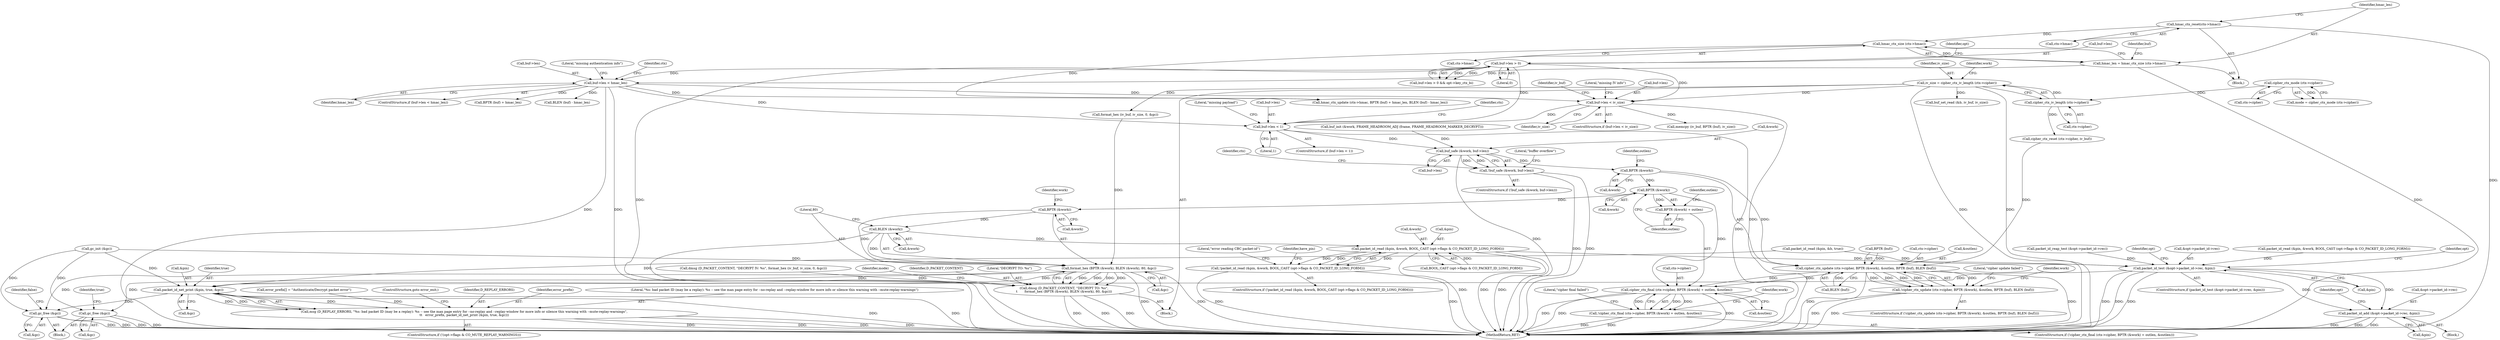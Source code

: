 digraph "0_openvpn_11d21349a4e7e38a025849479b36ace7c2eec2ee@pointer" {
"1000280" [label="(Call,buf->len < 1)"];
"1000133" [label="(Call,buf->len > 0)"];
"1000174" [label="(Call,buf->len < hmac_len)"];
"1000167" [label="(Call,hmac_len = hmac_ctx_size (ctx->hmac))"];
"1000169" [label="(Call,hmac_ctx_size (ctx->hmac))"];
"1000163" [label="(Call,hmac_ctx_reset(ctx->hmac))"];
"1000248" [label="(Call,buf->len < iv_size)"];
"1000223" [label="(Call,iv_size = cipher_ctx_iv_length (ctx->cipher))"];
"1000225" [label="(Call,cipher_ctx_iv_length (ctx->cipher))"];
"1000218" [label="(Call,cipher_ctx_mode (ctx->cipher))"];
"1000298" [label="(Call,buf_safe (&work, buf->len))"];
"1000297" [label="(Call,!buf_safe (&work, buf->len))"];
"1000312" [label="(Call,BPTR (&work))"];
"1000308" [label="(Call,cipher_ctx_update (ctx->cipher, BPTR (&work), &outlen, BPTR (buf), BLEN (buf)))"];
"1000307" [label="(Call,!cipher_ctx_update (ctx->cipher, BPTR (&work), &outlen, BPTR (buf), BLEN (buf)))"];
"1000330" [label="(Call,cipher_ctx_final (ctx->cipher, BPTR (&work) + outlen, &outlen))"];
"1000329" [label="(Call,!cipher_ctx_final (ctx->cipher, BPTR (&work) + outlen, &outlen))"];
"1000335" [label="(Call,BPTR (&work))"];
"1000334" [label="(Call,BPTR (&work) + outlen)"];
"1000352" [label="(Call,BPTR (&work))"];
"1000351" [label="(Call,format_hex (BPTR (&work), BLEN (&work), 80, &gc))"];
"1000348" [label="(Call,dmsg (D_PACKET_CONTENT, \"DECRYPT TO: %s\",\n\t       format_hex (BPTR (&work), BLEN (&work), 80, &gc)))"];
"1000528" [label="(Call,packet_id_net_print (&pin, true, &gc))"];
"1000524" [label="(Call,msg (D_REPLAY_ERRORS, \"%s: bad packet ID (may be a replay): %s -- see the man page entry for --no-replay and --replay-window for more info or silence this warning with --mute-replay-warnings\",\n\t\t   error_prefix, packet_id_net_print (&pin, true, &gc)))"];
"1000551" [label="(Call,gc_free (&gc))"];
"1000539" [label="(Call,gc_free (&gc))"];
"1000355" [label="(Call,BLEN (&work))"];
"1000374" [label="(Call,packet_id_read (&pin, &work, BOOL_CAST (opt->flags & CO_PACKET_ID_LONG_FORM)))"];
"1000373" [label="(Call,!packet_id_read (&pin, &work, BOOL_CAST (opt->flags & CO_PACKET_ID_LONG_FORM)))"];
"1000479" [label="(Call,packet_id_test (&opt->packet_id->rec, &pin))"];
"1000489" [label="(Call,packet_id_add (&opt->packet_id->rec, &pin))"];
"1000167" [label="(Call,hmac_len = hmac_ctx_size (ctx->hmac))"];
"1000183" [label="(Identifier,ctx)"];
"1000173" [label="(ControlStructure,if (buf->len < hmac_len))"];
"1000169" [label="(Call,hmac_ctx_size (ctx->hmac))"];
"1000168" [label="(Identifier,hmac_len)"];
"1000223" [label="(Call,iv_size = cipher_ctx_iv_length (ctx->cipher))"];
"1000137" [label="(Literal,0)"];
"1000532" [label="(Call,&gc)"];
"1000296" [label="(ControlStructure,if (!buf_safe (&work, buf->len)))"];
"1000307" [label="(Call,!cipher_ctx_update (ctx->cipher, BPTR (&work), &outlen, BPTR (buf), BLEN (buf)))"];
"1000496" [label="(Call,&pin)"];
"1000340" [label="(Identifier,outlen)"];
"1000531" [label="(Identifier,true)"];
"1000345" [label="(Identifier,work)"];
"1000319" [label="(Call,BLEN (buf))"];
"1000330" [label="(Call,cipher_ctx_final (ctx->cipher, BPTR (&work) + outlen, &outlen))"];
"1000185" [label="(Call,BPTR (buf) + hmac_len)"];
"1000351" [label="(Call,format_hex (BPTR (&work), BLEN (&work), 80, &gc))"];
"1000139" [label="(Identifier,opt)"];
"1000556" [label="(MethodReturn,RET)"];
"1000334" [label="(Call,BPTR (&work) + outlen)"];
"1000348" [label="(Call,dmsg (D_PACKET_CONTENT, \"DECRYPT TO: %s\",\n\t       format_hex (BPTR (&work), BLEN (&work), 80, &gc)))"];
"1000317" [label="(Call,BPTR (buf))"];
"1000178" [label="(Identifier,hmac_len)"];
"1000373" [label="(Call,!packet_id_read (&pin, &work, BOOL_CAST (opt->flags & CO_PACKET_ID_LONG_FORM)))"];
"1000273" [label="(Call,format_hex (iv_buf, iv_size, 0, &gc))"];
"1000555" [label="(Identifier,false)"];
"1000335" [label="(Call,BPTR (&work))"];
"1000306" [label="(ControlStructure,if (!cipher_ctx_update (ctx->cipher, BPTR (&work), &outlen, BPTR (buf), BLEN (buf))))"];
"1000281" [label="(Call,buf->len)"];
"1000280" [label="(Call,buf->len < 1)"];
"1000517" [label="(ControlStructure,if (!(opt->flags & CO_MUTE_REPLAY_WARNINGS)))"];
"1000226" [label="(Call,ctx->cipher)"];
"1000298" [label="(Call,buf_safe (&work, buf->len))"];
"1000175" [label="(Call,buf->len)"];
"1000534" [label="(ControlStructure,goto error_exit;)"];
"1000357" [label="(Identifier,work)"];
"1000325" [label="(Identifier,work)"];
"1000163" [label="(Call,hmac_ctx_reset(ctx->hmac))"];
"1000524" [label="(Call,msg (D_REPLAY_ERRORS, \"%s: bad packet ID (may be a replay): %s -- see the man page entry for --no-replay and --replay-window for more info or silence this warning with --mute-replay-warnings\",\n\t\t   error_prefix, packet_id_net_print (&pin, true, &gc)))"];
"1000181" [label="(Call,hmac_ctx_update (ctx->hmac, BPTR (buf) + hmac_len, BLEN (buf) - hmac_len))"];
"1000322" [label="(Literal,\"cipher update failed\")"];
"1000134" [label="(Call,buf->len)"];
"1000247" [label="(ControlStructure,if (buf->len < iv_size))"];
"1000128" [label="(Call,gc_init (&gc))"];
"1000339" [label="(Call,&outlen)"];
"1000234" [label="(Identifier,work)"];
"1000342" [label="(Literal,\"cipher final failed\")"];
"1000525" [label="(Identifier,D_REPLAY_ERRORS)"];
"1000299" [label="(Call,&work)"];
"1000316" [label="(Identifier,outlen)"];
"1000305" [label="(Literal,\"buffer overflow\")"];
"1000225" [label="(Call,cipher_ctx_iv_length (ctx->cipher))"];
"1000248" [label="(Call,buf->len < iv_size)"];
"1000349" [label="(Identifier,D_PACKET_CONTENT)"];
"1000350" [label="(Literal,\"DECRYPT TO: %s\")"];
"1000232" [label="(Call,buf_init (&work, FRAME_HEADROOM_ADJ (frame, FRAME_HEADROOM_MARKER_DECRYPT)))"];
"1000270" [label="(Call,dmsg (D_PACKET_CONTENT, \"DECRYPT IV: %s\", format_hex (iv_buf, iv_size, 0, &gc)))"];
"1000352" [label="(Call,BPTR (&work))"];
"1000353" [label="(Call,&work)"];
"1000356" [label="(Call,&work)"];
"1000488" [label="(Block,)"];
"1000529" [label="(Call,&pin)"];
"1000309" [label="(Call,ctx->cipher)"];
"1000478" [label="(ControlStructure,if (packet_id_test (&opt->packet_id->rec, &pin)))"];
"1000189" [label="(Call,BLEN (buf) - hmac_len)"];
"1000308" [label="(Call,cipher_ctx_update (ctx->cipher, BPTR (&work), &outlen, BPTR (buf), BLEN (buf)))"];
"1000374" [label="(Call,packet_id_read (&pin, &work, BOOL_CAST (opt->flags & CO_PACKET_ID_LONG_FORM)))"];
"1000377" [label="(Call,&work)"];
"1000336" [label="(Call,&work)"];
"1000132" [label="(Call,buf->len > 0 && opt->key_ctx_bi)"];
"1000539" [label="(Call,gc_free (&gc))"];
"1000446" [label="(Call,packet_id_read (&pin, &work, BOOL_CAST (opt->flags & CO_PACKET_ID_LONG_FORM)))"];
"1000418" [label="(Call,packet_id_read (&pin, &b, true))"];
"1000521" [label="(Identifier,opt)"];
"1000359" [label="(Call,&gc)"];
"1000527" [label="(Identifier,error_prefix)"];
"1000543" [label="(Identifier,true)"];
"1000122" [label="(Block,)"];
"1000379" [label="(Call,BOOL_CAST (opt->flags & CO_PACKET_ID_LONG_FORM))"];
"1000479" [label="(Call,packet_id_test (&opt->packet_id->rec, &pin))"];
"1000133" [label="(Call,buf->len > 0)"];
"1000372" [label="(ControlStructure,if (!packet_id_read (&pin, &work, BOOL_CAST (opt->flags & CO_PACKET_ID_LONG_FORM))))"];
"1000388" [label="(Identifier,have_pin)"];
"1000170" [label="(Call,ctx->hmac)"];
"1000526" [label="(Literal,\"%s: bad packet ID (may be a replay): %s -- see the man page entry for --no-replay and --replay-window for more info or silence this warning with --mute-replay-warnings\")"];
"1000164" [label="(Call,ctx->hmac)"];
"1000180" [label="(Literal,\"missing authentication info\")"];
"1000471" [label="(Call,packet_id_reap_test (&opt->packet_id->rec))"];
"1000297" [label="(Call,!buf_safe (&work, buf->len))"];
"1000254" [label="(Literal,\"missing IV info\")"];
"1000249" [label="(Call,buf->len)"];
"1000493" [label="(Identifier,opt)"];
"1000289" [label="(Call,cipher_ctx_reset (ctx->cipher, iv_buf))"];
"1000315" [label="(Call,&outlen)"];
"1000284" [label="(Literal,1)"];
"1000310" [label="(Identifier,ctx)"];
"1000551" [label="(Call,gc_free (&gc))"];
"1000411" [label="(Call,buf_set_read (&b, iv_buf, iv_size))"];
"1000256" [label="(Identifier,iv_buf)"];
"1000301" [label="(Call,buf->len)"];
"1000219" [label="(Call,ctx->cipher)"];
"1000528" [label="(Call,packet_id_net_print (&pin, true, &gc))"];
"1000375" [label="(Call,&pin)"];
"1000214" [label="(Block,)"];
"1000313" [label="(Call,&work)"];
"1000174" [label="(Call,buf->len < hmac_len)"];
"1000364" [label="(Identifier,mode)"];
"1000224" [label="(Identifier,iv_size)"];
"1000552" [label="(Call,&gc)"];
"1000255" [label="(Call,memcpy (iv_buf, BPTR (buf), iv_size))"];
"1000480" [label="(Call,&opt->packet_id->rec)"];
"1000160" [label="(Block,)"];
"1000386" [label="(Literal,\"error reading CBC packet-id\")"];
"1000176" [label="(Identifier,buf)"];
"1000279" [label="(ControlStructure,if (buf->len < 1))"];
"1000540" [label="(Call,&gc)"];
"1000358" [label="(Literal,80)"];
"1000329" [label="(Call,!cipher_ctx_final (ctx->cipher, BPTR (&work) + outlen, &outlen))"];
"1000490" [label="(Call,&opt->packet_id->rec)"];
"1000328" [label="(ControlStructure,if (!cipher_ctx_final (ctx->cipher, BPTR (&work) + outlen, &outlen)))"];
"1000355" [label="(Call,BLEN (&work))"];
"1000218" [label="(Call,cipher_ctx_mode (ctx->cipher))"];
"1000338" [label="(Identifier,outlen)"];
"1000286" [label="(Literal,\"missing payload\")"];
"1000291" [label="(Identifier,ctx)"];
"1000252" [label="(Identifier,iv_size)"];
"1000331" [label="(Call,ctx->cipher)"];
"1000486" [label="(Call,&pin)"];
"1000312" [label="(Call,BPTR (&work))"];
"1000501" [label="(Identifier,opt)"];
"1000489" [label="(Call,packet_id_add (&opt->packet_id->rec, &pin))"];
"1000216" [label="(Call,mode = cipher_ctx_mode (ctx->cipher))"];
"1000124" [label="(Call,error_prefix[] = \"Authenticate/Decrypt packet error\")"];
"1000280" -> "1000279"  [label="AST: "];
"1000280" -> "1000284"  [label="CFG: "];
"1000281" -> "1000280"  [label="AST: "];
"1000284" -> "1000280"  [label="AST: "];
"1000286" -> "1000280"  [label="CFG: "];
"1000291" -> "1000280"  [label="CFG: "];
"1000280" -> "1000556"  [label="DDG: "];
"1000133" -> "1000280"  [label="DDG: "];
"1000174" -> "1000280"  [label="DDG: "];
"1000248" -> "1000280"  [label="DDG: "];
"1000280" -> "1000298"  [label="DDG: "];
"1000133" -> "1000132"  [label="AST: "];
"1000133" -> "1000137"  [label="CFG: "];
"1000134" -> "1000133"  [label="AST: "];
"1000137" -> "1000133"  [label="AST: "];
"1000139" -> "1000133"  [label="CFG: "];
"1000132" -> "1000133"  [label="CFG: "];
"1000133" -> "1000556"  [label="DDG: "];
"1000133" -> "1000132"  [label="DDG: "];
"1000133" -> "1000132"  [label="DDG: "];
"1000133" -> "1000174"  [label="DDG: "];
"1000133" -> "1000248"  [label="DDG: "];
"1000174" -> "1000173"  [label="AST: "];
"1000174" -> "1000178"  [label="CFG: "];
"1000175" -> "1000174"  [label="AST: "];
"1000178" -> "1000174"  [label="AST: "];
"1000180" -> "1000174"  [label="CFG: "];
"1000183" -> "1000174"  [label="CFG: "];
"1000174" -> "1000556"  [label="DDG: "];
"1000174" -> "1000556"  [label="DDG: "];
"1000167" -> "1000174"  [label="DDG: "];
"1000174" -> "1000181"  [label="DDG: "];
"1000174" -> "1000185"  [label="DDG: "];
"1000174" -> "1000189"  [label="DDG: "];
"1000174" -> "1000248"  [label="DDG: "];
"1000167" -> "1000160"  [label="AST: "];
"1000167" -> "1000169"  [label="CFG: "];
"1000168" -> "1000167"  [label="AST: "];
"1000169" -> "1000167"  [label="AST: "];
"1000176" -> "1000167"  [label="CFG: "];
"1000167" -> "1000556"  [label="DDG: "];
"1000169" -> "1000167"  [label="DDG: "];
"1000169" -> "1000170"  [label="CFG: "];
"1000170" -> "1000169"  [label="AST: "];
"1000163" -> "1000169"  [label="DDG: "];
"1000169" -> "1000181"  [label="DDG: "];
"1000163" -> "1000160"  [label="AST: "];
"1000163" -> "1000164"  [label="CFG: "];
"1000164" -> "1000163"  [label="AST: "];
"1000168" -> "1000163"  [label="CFG: "];
"1000163" -> "1000556"  [label="DDG: "];
"1000248" -> "1000247"  [label="AST: "];
"1000248" -> "1000252"  [label="CFG: "];
"1000249" -> "1000248"  [label="AST: "];
"1000252" -> "1000248"  [label="AST: "];
"1000254" -> "1000248"  [label="CFG: "];
"1000256" -> "1000248"  [label="CFG: "];
"1000248" -> "1000556"  [label="DDG: "];
"1000223" -> "1000248"  [label="DDG: "];
"1000248" -> "1000255"  [label="DDG: "];
"1000223" -> "1000214"  [label="AST: "];
"1000223" -> "1000225"  [label="CFG: "];
"1000224" -> "1000223"  [label="AST: "];
"1000225" -> "1000223"  [label="AST: "];
"1000234" -> "1000223"  [label="CFG: "];
"1000223" -> "1000556"  [label="DDG: "];
"1000223" -> "1000556"  [label="DDG: "];
"1000225" -> "1000223"  [label="DDG: "];
"1000223" -> "1000273"  [label="DDG: "];
"1000223" -> "1000411"  [label="DDG: "];
"1000225" -> "1000226"  [label="CFG: "];
"1000226" -> "1000225"  [label="AST: "];
"1000218" -> "1000225"  [label="DDG: "];
"1000225" -> "1000289"  [label="DDG: "];
"1000218" -> "1000216"  [label="AST: "];
"1000218" -> "1000219"  [label="CFG: "];
"1000219" -> "1000218"  [label="AST: "];
"1000216" -> "1000218"  [label="CFG: "];
"1000218" -> "1000216"  [label="DDG: "];
"1000298" -> "1000297"  [label="AST: "];
"1000298" -> "1000301"  [label="CFG: "];
"1000299" -> "1000298"  [label="AST: "];
"1000301" -> "1000298"  [label="AST: "];
"1000297" -> "1000298"  [label="CFG: "];
"1000298" -> "1000556"  [label="DDG: "];
"1000298" -> "1000297"  [label="DDG: "];
"1000298" -> "1000297"  [label="DDG: "];
"1000232" -> "1000298"  [label="DDG: "];
"1000298" -> "1000312"  [label="DDG: "];
"1000297" -> "1000296"  [label="AST: "];
"1000305" -> "1000297"  [label="CFG: "];
"1000310" -> "1000297"  [label="CFG: "];
"1000297" -> "1000556"  [label="DDG: "];
"1000297" -> "1000556"  [label="DDG: "];
"1000312" -> "1000308"  [label="AST: "];
"1000312" -> "1000313"  [label="CFG: "];
"1000313" -> "1000312"  [label="AST: "];
"1000316" -> "1000312"  [label="CFG: "];
"1000312" -> "1000308"  [label="DDG: "];
"1000312" -> "1000335"  [label="DDG: "];
"1000308" -> "1000307"  [label="AST: "];
"1000308" -> "1000319"  [label="CFG: "];
"1000309" -> "1000308"  [label="AST: "];
"1000315" -> "1000308"  [label="AST: "];
"1000317" -> "1000308"  [label="AST: "];
"1000319" -> "1000308"  [label="AST: "];
"1000307" -> "1000308"  [label="CFG: "];
"1000308" -> "1000556"  [label="DDG: "];
"1000308" -> "1000556"  [label="DDG: "];
"1000308" -> "1000307"  [label="DDG: "];
"1000308" -> "1000307"  [label="DDG: "];
"1000308" -> "1000307"  [label="DDG: "];
"1000308" -> "1000307"  [label="DDG: "];
"1000308" -> "1000307"  [label="DDG: "];
"1000289" -> "1000308"  [label="DDG: "];
"1000317" -> "1000308"  [label="DDG: "];
"1000319" -> "1000308"  [label="DDG: "];
"1000308" -> "1000330"  [label="DDG: "];
"1000308" -> "1000330"  [label="DDG: "];
"1000307" -> "1000306"  [label="AST: "];
"1000322" -> "1000307"  [label="CFG: "];
"1000325" -> "1000307"  [label="CFG: "];
"1000307" -> "1000556"  [label="DDG: "];
"1000307" -> "1000556"  [label="DDG: "];
"1000330" -> "1000329"  [label="AST: "];
"1000330" -> "1000339"  [label="CFG: "];
"1000331" -> "1000330"  [label="AST: "];
"1000334" -> "1000330"  [label="AST: "];
"1000339" -> "1000330"  [label="AST: "];
"1000329" -> "1000330"  [label="CFG: "];
"1000330" -> "1000556"  [label="DDG: "];
"1000330" -> "1000556"  [label="DDG: "];
"1000330" -> "1000556"  [label="DDG: "];
"1000330" -> "1000329"  [label="DDG: "];
"1000330" -> "1000329"  [label="DDG: "];
"1000330" -> "1000329"  [label="DDG: "];
"1000335" -> "1000330"  [label="DDG: "];
"1000329" -> "1000328"  [label="AST: "];
"1000342" -> "1000329"  [label="CFG: "];
"1000345" -> "1000329"  [label="CFG: "];
"1000329" -> "1000556"  [label="DDG: "];
"1000329" -> "1000556"  [label="DDG: "];
"1000335" -> "1000334"  [label="AST: "];
"1000335" -> "1000336"  [label="CFG: "];
"1000336" -> "1000335"  [label="AST: "];
"1000338" -> "1000335"  [label="CFG: "];
"1000335" -> "1000334"  [label="DDG: "];
"1000335" -> "1000352"  [label="DDG: "];
"1000334" -> "1000338"  [label="CFG: "];
"1000338" -> "1000334"  [label="AST: "];
"1000340" -> "1000334"  [label="CFG: "];
"1000352" -> "1000351"  [label="AST: "];
"1000352" -> "1000353"  [label="CFG: "];
"1000353" -> "1000352"  [label="AST: "];
"1000357" -> "1000352"  [label="CFG: "];
"1000352" -> "1000351"  [label="DDG: "];
"1000352" -> "1000355"  [label="DDG: "];
"1000351" -> "1000348"  [label="AST: "];
"1000351" -> "1000359"  [label="CFG: "];
"1000355" -> "1000351"  [label="AST: "];
"1000358" -> "1000351"  [label="AST: "];
"1000359" -> "1000351"  [label="AST: "];
"1000348" -> "1000351"  [label="CFG: "];
"1000351" -> "1000556"  [label="DDG: "];
"1000351" -> "1000556"  [label="DDG: "];
"1000351" -> "1000348"  [label="DDG: "];
"1000351" -> "1000348"  [label="DDG: "];
"1000351" -> "1000348"  [label="DDG: "];
"1000351" -> "1000348"  [label="DDG: "];
"1000355" -> "1000351"  [label="DDG: "];
"1000128" -> "1000351"  [label="DDG: "];
"1000273" -> "1000351"  [label="DDG: "];
"1000351" -> "1000528"  [label="DDG: "];
"1000351" -> "1000539"  [label="DDG: "];
"1000351" -> "1000551"  [label="DDG: "];
"1000348" -> "1000214"  [label="AST: "];
"1000349" -> "1000348"  [label="AST: "];
"1000350" -> "1000348"  [label="AST: "];
"1000364" -> "1000348"  [label="CFG: "];
"1000348" -> "1000556"  [label="DDG: "];
"1000348" -> "1000556"  [label="DDG: "];
"1000348" -> "1000556"  [label="DDG: "];
"1000270" -> "1000348"  [label="DDG: "];
"1000528" -> "1000524"  [label="AST: "];
"1000528" -> "1000532"  [label="CFG: "];
"1000529" -> "1000528"  [label="AST: "];
"1000531" -> "1000528"  [label="AST: "];
"1000532" -> "1000528"  [label="AST: "];
"1000524" -> "1000528"  [label="CFG: "];
"1000528" -> "1000556"  [label="DDG: "];
"1000528" -> "1000556"  [label="DDG: "];
"1000528" -> "1000524"  [label="DDG: "];
"1000528" -> "1000524"  [label="DDG: "];
"1000528" -> "1000524"  [label="DDG: "];
"1000479" -> "1000528"  [label="DDG: "];
"1000418" -> "1000528"  [label="DDG: "];
"1000128" -> "1000528"  [label="DDG: "];
"1000528" -> "1000551"  [label="DDG: "];
"1000524" -> "1000517"  [label="AST: "];
"1000525" -> "1000524"  [label="AST: "];
"1000526" -> "1000524"  [label="AST: "];
"1000527" -> "1000524"  [label="AST: "];
"1000534" -> "1000524"  [label="CFG: "];
"1000524" -> "1000556"  [label="DDG: "];
"1000524" -> "1000556"  [label="DDG: "];
"1000524" -> "1000556"  [label="DDG: "];
"1000524" -> "1000556"  [label="DDG: "];
"1000124" -> "1000524"  [label="DDG: "];
"1000551" -> "1000122"  [label="AST: "];
"1000551" -> "1000552"  [label="CFG: "];
"1000552" -> "1000551"  [label="AST: "];
"1000555" -> "1000551"  [label="CFG: "];
"1000551" -> "1000556"  [label="DDG: "];
"1000551" -> "1000556"  [label="DDG: "];
"1000128" -> "1000551"  [label="DDG: "];
"1000539" -> "1000122"  [label="AST: "];
"1000539" -> "1000540"  [label="CFG: "];
"1000540" -> "1000539"  [label="AST: "];
"1000543" -> "1000539"  [label="CFG: "];
"1000539" -> "1000556"  [label="DDG: "];
"1000539" -> "1000556"  [label="DDG: "];
"1000128" -> "1000539"  [label="DDG: "];
"1000355" -> "1000356"  [label="CFG: "];
"1000356" -> "1000355"  [label="AST: "];
"1000358" -> "1000355"  [label="CFG: "];
"1000355" -> "1000556"  [label="DDG: "];
"1000355" -> "1000374"  [label="DDG: "];
"1000374" -> "1000373"  [label="AST: "];
"1000374" -> "1000379"  [label="CFG: "];
"1000375" -> "1000374"  [label="AST: "];
"1000377" -> "1000374"  [label="AST: "];
"1000379" -> "1000374"  [label="AST: "];
"1000373" -> "1000374"  [label="CFG: "];
"1000374" -> "1000556"  [label="DDG: "];
"1000374" -> "1000556"  [label="DDG: "];
"1000374" -> "1000556"  [label="DDG: "];
"1000374" -> "1000373"  [label="DDG: "];
"1000374" -> "1000373"  [label="DDG: "];
"1000374" -> "1000373"  [label="DDG: "];
"1000379" -> "1000374"  [label="DDG: "];
"1000374" -> "1000479"  [label="DDG: "];
"1000373" -> "1000372"  [label="AST: "];
"1000386" -> "1000373"  [label="CFG: "];
"1000388" -> "1000373"  [label="CFG: "];
"1000373" -> "1000556"  [label="DDG: "];
"1000373" -> "1000556"  [label="DDG: "];
"1000479" -> "1000478"  [label="AST: "];
"1000479" -> "1000486"  [label="CFG: "];
"1000480" -> "1000479"  [label="AST: "];
"1000486" -> "1000479"  [label="AST: "];
"1000493" -> "1000479"  [label="CFG: "];
"1000521" -> "1000479"  [label="CFG: "];
"1000479" -> "1000556"  [label="DDG: "];
"1000479" -> "1000556"  [label="DDG: "];
"1000479" -> "1000556"  [label="DDG: "];
"1000471" -> "1000479"  [label="DDG: "];
"1000446" -> "1000479"  [label="DDG: "];
"1000418" -> "1000479"  [label="DDG: "];
"1000479" -> "1000489"  [label="DDG: "];
"1000479" -> "1000489"  [label="DDG: "];
"1000489" -> "1000488"  [label="AST: "];
"1000489" -> "1000496"  [label="CFG: "];
"1000490" -> "1000489"  [label="AST: "];
"1000496" -> "1000489"  [label="AST: "];
"1000501" -> "1000489"  [label="CFG: "];
"1000489" -> "1000556"  [label="DDG: "];
"1000489" -> "1000556"  [label="DDG: "];
"1000489" -> "1000556"  [label="DDG: "];
}
